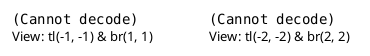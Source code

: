 @startuml

<style>
note {
    backgroundcolor white
    linecolor transparent
}
</style>

note as img_1
    <img:/home/darcy/Documents/parallelism/images/view_1.png>
    View: tl(-1, -1) & br(1, 1)
end note

note as img_2
    <img:/home/darcy/Documents/parallelism/images/view_2.png>
    View: tl(-2, -2) & br(2, 2)
end note
@enduml